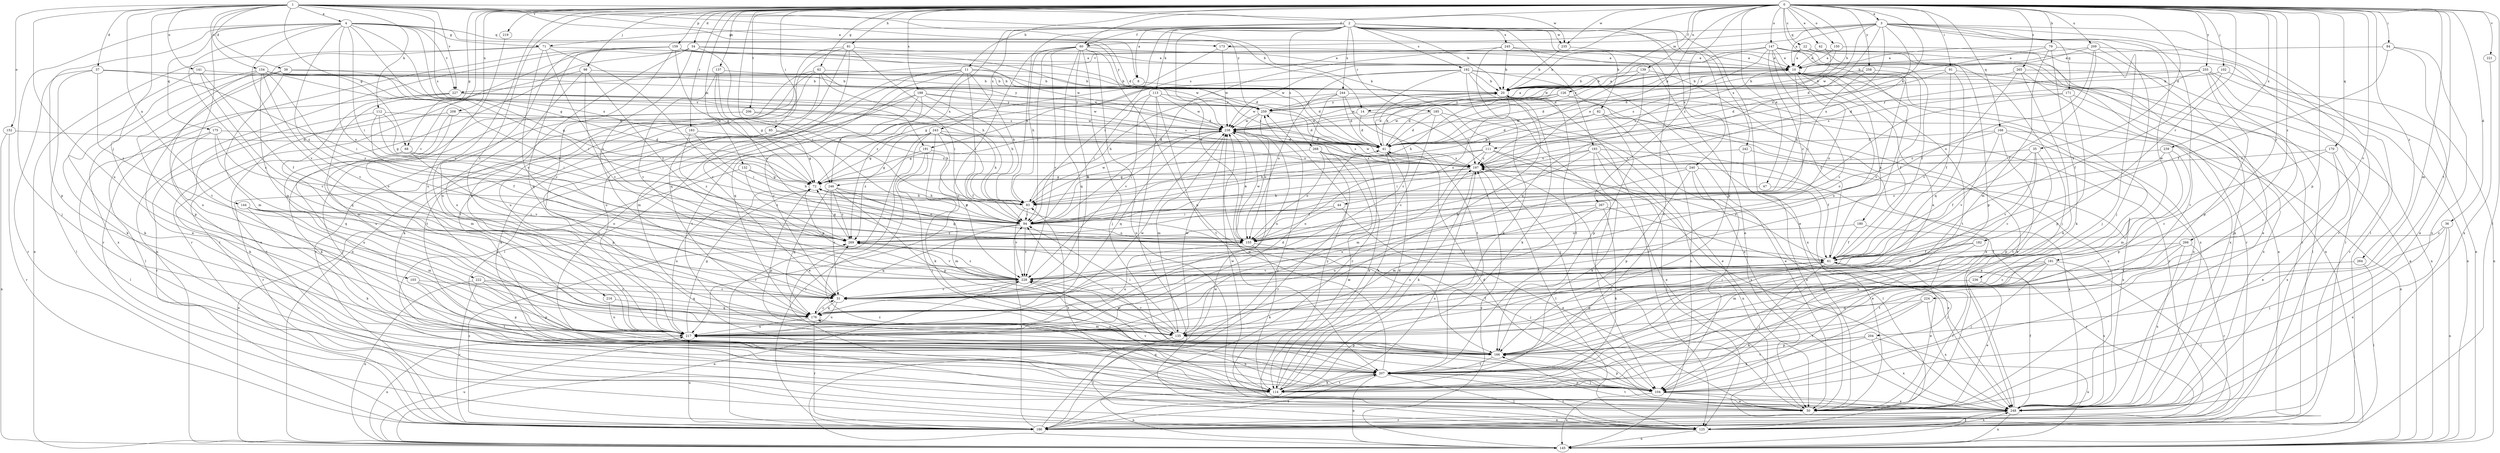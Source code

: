 strict digraph  {
0;
1;
2;
3;
4;
8;
10;
11;
14;
20;
22;
31;
34;
35;
36;
37;
39;
41;
42;
44;
47;
50;
60;
61;
62;
68;
71;
72;
79;
81;
82;
83;
84;
85;
91;
94;
98;
102;
103;
104;
111;
112;
113;
114;
125;
126;
132;
135;
137;
139;
141;
144;
145;
147;
150;
152;
154;
155;
159;
166;
168;
170;
171;
173;
175;
176;
180;
181;
182;
183;
185;
186;
188;
191;
192;
193;
197;
204;
206;
207;
208;
209;
216;
217;
219;
221;
222;
224;
227;
228;
235;
236;
238;
239;
240;
242;
243;
244;
245;
246;
248;
255;
258;
259;
264;
265;
266;
267;
268;
269;
0 -> 3  [label=a];
0 -> 11  [label=b];
0 -> 14  [label=b];
0 -> 22  [label=c];
0 -> 31  [label=c];
0 -> 34  [label=d];
0 -> 35  [label=d];
0 -> 36  [label=d];
0 -> 42  [label=e];
0 -> 44  [label=e];
0 -> 47  [label=e];
0 -> 60  [label=f];
0 -> 62  [label=g];
0 -> 68  [label=g];
0 -> 79  [label=h];
0 -> 81  [label=h];
0 -> 84  [label=i];
0 -> 85  [label=i];
0 -> 91  [label=i];
0 -> 94  [label=i];
0 -> 98  [label=j];
0 -> 102  [label=j];
0 -> 111  [label=k];
0 -> 125  [label=l];
0 -> 126  [label=m];
0 -> 132  [label=m];
0 -> 135  [label=m];
0 -> 137  [label=n];
0 -> 139  [label=n];
0 -> 147  [label=o];
0 -> 150  [label=o];
0 -> 159  [label=p];
0 -> 166  [label=p];
0 -> 168  [label=q];
0 -> 170  [label=q];
0 -> 180  [label=r];
0 -> 181  [label=r];
0 -> 182  [label=r];
0 -> 183  [label=r];
0 -> 188  [label=s];
0 -> 191  [label=s];
0 -> 204  [label=t];
0 -> 206  [label=t];
0 -> 208  [label=u];
0 -> 209  [label=u];
0 -> 216  [label=u];
0 -> 219  [label=v];
0 -> 221  [label=v];
0 -> 222  [label=v];
0 -> 224  [label=v];
0 -> 235  [label=w];
0 -> 239  [label=x];
0 -> 255  [label=y];
0 -> 258  [label=y];
0 -> 264  [label=z];
0 -> 265  [label=z];
0 -> 266  [label=z];
0 -> 267  [label=z];
1 -> 4  [label=a];
1 -> 8  [label=a];
1 -> 14  [label=b];
1 -> 37  [label=d];
1 -> 39  [label=d];
1 -> 41  [label=d];
1 -> 68  [label=g];
1 -> 103  [label=j];
1 -> 111  [label=k];
1 -> 112  [label=k];
1 -> 141  [label=n];
1 -> 144  [label=n];
1 -> 152  [label=o];
1 -> 154  [label=o];
1 -> 191  [label=s];
1 -> 207  [label=t];
1 -> 217  [label=u];
1 -> 227  [label=v];
1 -> 235  [label=w];
1 -> 259  [label=y];
2 -> 8  [label=a];
2 -> 20  [label=b];
2 -> 50  [label=e];
2 -> 60  [label=f];
2 -> 71  [label=g];
2 -> 82  [label=h];
2 -> 83  [label=h];
2 -> 94  [label=i];
2 -> 113  [label=k];
2 -> 155  [label=o];
2 -> 166  [label=p];
2 -> 185  [label=r];
2 -> 192  [label=s];
2 -> 193  [label=s];
2 -> 235  [label=w];
2 -> 240  [label=x];
2 -> 242  [label=x];
2 -> 243  [label=x];
2 -> 244  [label=x];
2 -> 245  [label=x];
2 -> 246  [label=x];
2 -> 268  [label=z];
3 -> 10  [label=a];
3 -> 41  [label=d];
3 -> 60  [label=f];
3 -> 104  [label=j];
3 -> 125  [label=l];
3 -> 171  [label=q];
3 -> 173  [label=q];
3 -> 186  [label=r];
3 -> 197  [label=s];
3 -> 207  [label=t];
3 -> 227  [label=v];
3 -> 236  [label=w];
3 -> 238  [label=w];
3 -> 246  [label=x];
4 -> 31  [label=c];
4 -> 71  [label=g];
4 -> 72  [label=g];
4 -> 94  [label=i];
4 -> 104  [label=j];
4 -> 155  [label=o];
4 -> 166  [label=p];
4 -> 173  [label=q];
4 -> 175  [label=q];
4 -> 197  [label=s];
4 -> 227  [label=v];
4 -> 228  [label=v];
4 -> 246  [label=x];
4 -> 259  [label=y];
4 -> 269  [label=z];
8 -> 41  [label=d];
8 -> 135  [label=m];
10 -> 20  [label=b];
10 -> 83  [label=h];
10 -> 155  [label=o];
10 -> 197  [label=s];
10 -> 207  [label=t];
10 -> 248  [label=x];
11 -> 20  [label=b];
11 -> 83  [label=h];
11 -> 94  [label=i];
11 -> 125  [label=l];
11 -> 176  [label=q];
11 -> 197  [label=s];
11 -> 207  [label=t];
11 -> 217  [label=u];
14 -> 41  [label=d];
14 -> 104  [label=j];
14 -> 238  [label=w];
20 -> 10  [label=a];
20 -> 41  [label=d];
20 -> 114  [label=k];
20 -> 155  [label=o];
20 -> 207  [label=t];
20 -> 238  [label=w];
20 -> 248  [label=x];
20 -> 259  [label=y];
22 -> 10  [label=a];
22 -> 166  [label=p];
22 -> 186  [label=r];
22 -> 238  [label=w];
31 -> 176  [label=q];
31 -> 217  [label=u];
31 -> 228  [label=v];
34 -> 10  [label=a];
34 -> 31  [label=c];
34 -> 94  [label=i];
34 -> 125  [label=l];
34 -> 186  [label=r];
34 -> 217  [label=u];
34 -> 238  [label=w];
35 -> 31  [label=c];
35 -> 61  [label=f];
35 -> 166  [label=p];
35 -> 197  [label=s];
35 -> 228  [label=v];
36 -> 104  [label=j];
36 -> 145  [label=n];
36 -> 248  [label=x];
36 -> 269  [label=z];
37 -> 20  [label=b];
37 -> 94  [label=i];
37 -> 125  [label=l];
37 -> 186  [label=r];
37 -> 259  [label=y];
37 -> 269  [label=z];
39 -> 20  [label=b];
39 -> 72  [label=g];
39 -> 135  [label=m];
39 -> 217  [label=u];
39 -> 248  [label=x];
41 -> 20  [label=b];
41 -> 114  [label=k];
41 -> 197  [label=s];
42 -> 10  [label=a];
42 -> 238  [label=w];
42 -> 248  [label=x];
44 -> 50  [label=e];
44 -> 94  [label=i];
44 -> 155  [label=o];
47 -> 50  [label=e];
47 -> 83  [label=h];
50 -> 61  [label=f];
50 -> 166  [label=p];
50 -> 197  [label=s];
50 -> 207  [label=t];
60 -> 10  [label=a];
60 -> 31  [label=c];
60 -> 83  [label=h];
60 -> 94  [label=i];
60 -> 104  [label=j];
60 -> 166  [label=p];
60 -> 176  [label=q];
60 -> 217  [label=u];
60 -> 228  [label=v];
60 -> 248  [label=x];
61 -> 10  [label=a];
61 -> 31  [label=c];
61 -> 50  [label=e];
61 -> 72  [label=g];
61 -> 104  [label=j];
61 -> 166  [label=p];
61 -> 197  [label=s];
61 -> 228  [label=v];
62 -> 20  [label=b];
62 -> 94  [label=i];
62 -> 114  [label=k];
62 -> 186  [label=r];
62 -> 207  [label=t];
62 -> 217  [label=u];
62 -> 238  [label=w];
68 -> 197  [label=s];
68 -> 217  [label=u];
68 -> 228  [label=v];
71 -> 10  [label=a];
71 -> 50  [label=e];
71 -> 94  [label=i];
71 -> 145  [label=n];
71 -> 228  [label=v];
71 -> 269  [label=z];
72 -> 83  [label=h];
72 -> 155  [label=o];
72 -> 166  [label=p];
72 -> 217  [label=u];
79 -> 10  [label=a];
79 -> 41  [label=d];
79 -> 104  [label=j];
79 -> 114  [label=k];
79 -> 135  [label=m];
81 -> 10  [label=a];
81 -> 31  [label=c];
81 -> 83  [label=h];
81 -> 145  [label=n];
81 -> 176  [label=q];
81 -> 207  [label=t];
82 -> 41  [label=d];
82 -> 50  [label=e];
82 -> 166  [label=p];
82 -> 238  [label=w];
82 -> 248  [label=x];
83 -> 94  [label=i];
83 -> 228  [label=v];
83 -> 238  [label=w];
84 -> 10  [label=a];
84 -> 50  [label=e];
84 -> 61  [label=f];
84 -> 248  [label=x];
85 -> 41  [label=d];
85 -> 72  [label=g];
85 -> 166  [label=p];
85 -> 186  [label=r];
91 -> 20  [label=b];
91 -> 41  [label=d];
91 -> 61  [label=f];
91 -> 125  [label=l];
91 -> 176  [label=q];
94 -> 72  [label=g];
94 -> 155  [label=o];
94 -> 176  [label=q];
94 -> 228  [label=v];
94 -> 269  [label=z];
98 -> 20  [label=b];
98 -> 217  [label=u];
98 -> 228  [label=v];
98 -> 248  [label=x];
98 -> 269  [label=z];
102 -> 20  [label=b];
102 -> 61  [label=f];
102 -> 145  [label=n];
103 -> 31  [label=c];
103 -> 166  [label=p];
103 -> 207  [label=t];
104 -> 50  [label=e];
104 -> 145  [label=n];
104 -> 166  [label=p];
104 -> 217  [label=u];
104 -> 228  [label=v];
104 -> 248  [label=x];
104 -> 269  [label=z];
111 -> 50  [label=e];
111 -> 83  [label=h];
111 -> 94  [label=i];
111 -> 135  [label=m];
111 -> 197  [label=s];
111 -> 248  [label=x];
112 -> 61  [label=f];
112 -> 72  [label=g];
112 -> 94  [label=i];
112 -> 114  [label=k];
112 -> 238  [label=w];
113 -> 94  [label=i];
113 -> 125  [label=l];
113 -> 207  [label=t];
113 -> 228  [label=v];
113 -> 238  [label=w];
113 -> 259  [label=y];
114 -> 41  [label=d];
114 -> 145  [label=n];
114 -> 176  [label=q];
114 -> 197  [label=s];
114 -> 207  [label=t];
114 -> 238  [label=w];
125 -> 10  [label=a];
125 -> 145  [label=n];
125 -> 207  [label=t];
125 -> 248  [label=x];
126 -> 41  [label=d];
126 -> 83  [label=h];
126 -> 186  [label=r];
126 -> 238  [label=w];
126 -> 248  [label=x];
126 -> 259  [label=y];
132 -> 72  [label=g];
132 -> 83  [label=h];
132 -> 145  [label=n];
132 -> 269  [label=z];
135 -> 10  [label=a];
135 -> 20  [label=b];
135 -> 94  [label=i];
135 -> 125  [label=l];
135 -> 228  [label=v];
135 -> 238  [label=w];
137 -> 20  [label=b];
137 -> 72  [label=g];
137 -> 155  [label=o];
137 -> 228  [label=v];
139 -> 20  [label=b];
139 -> 61  [label=f];
139 -> 83  [label=h];
139 -> 176  [label=q];
141 -> 20  [label=b];
141 -> 31  [label=c];
141 -> 61  [label=f];
141 -> 114  [label=k];
144 -> 94  [label=i];
144 -> 114  [label=k];
144 -> 135  [label=m];
144 -> 155  [label=o];
145 -> 10  [label=a];
145 -> 197  [label=s];
145 -> 217  [label=u];
145 -> 238  [label=w];
147 -> 10  [label=a];
147 -> 20  [label=b];
147 -> 31  [label=c];
147 -> 41  [label=d];
147 -> 61  [label=f];
147 -> 104  [label=j];
147 -> 145  [label=n];
147 -> 186  [label=r];
147 -> 197  [label=s];
147 -> 217  [label=u];
147 -> 269  [label=z];
150 -> 10  [label=a];
150 -> 125  [label=l];
150 -> 259  [label=y];
152 -> 41  [label=d];
152 -> 145  [label=n];
152 -> 186  [label=r];
154 -> 20  [label=b];
154 -> 94  [label=i];
154 -> 114  [label=k];
154 -> 155  [label=o];
154 -> 166  [label=p];
154 -> 176  [label=q];
154 -> 197  [label=s];
154 -> 228  [label=v];
154 -> 269  [label=z];
155 -> 104  [label=j];
155 -> 114  [label=k];
155 -> 217  [label=u];
155 -> 238  [label=w];
159 -> 10  [label=a];
159 -> 31  [label=c];
159 -> 41  [label=d];
159 -> 72  [label=g];
159 -> 145  [label=n];
159 -> 176  [label=q];
159 -> 186  [label=r];
159 -> 217  [label=u];
159 -> 238  [label=w];
166 -> 31  [label=c];
166 -> 94  [label=i];
166 -> 207  [label=t];
168 -> 41  [label=d];
168 -> 50  [label=e];
168 -> 145  [label=n];
168 -> 155  [label=o];
168 -> 207  [label=t];
168 -> 228  [label=v];
170 -> 31  [label=c];
170 -> 50  [label=e];
170 -> 197  [label=s];
170 -> 248  [label=x];
171 -> 94  [label=i];
171 -> 166  [label=p];
171 -> 248  [label=x];
171 -> 259  [label=y];
173 -> 10  [label=a];
173 -> 238  [label=w];
173 -> 269  [label=z];
175 -> 41  [label=d];
175 -> 125  [label=l];
175 -> 155  [label=o];
175 -> 176  [label=q];
175 -> 207  [label=t];
176 -> 31  [label=c];
176 -> 135  [label=m];
176 -> 186  [label=r];
176 -> 217  [label=u];
180 -> 61  [label=f];
180 -> 155  [label=o];
180 -> 186  [label=r];
181 -> 31  [label=c];
181 -> 104  [label=j];
181 -> 125  [label=l];
181 -> 135  [label=m];
181 -> 176  [label=q];
181 -> 228  [label=v];
181 -> 248  [label=x];
182 -> 61  [label=f];
182 -> 104  [label=j];
182 -> 228  [label=v];
183 -> 41  [label=d];
183 -> 94  [label=i];
183 -> 269  [label=z];
185 -> 31  [label=c];
185 -> 41  [label=d];
185 -> 50  [label=e];
185 -> 197  [label=s];
185 -> 238  [label=w];
186 -> 94  [label=i];
186 -> 197  [label=s];
186 -> 207  [label=t];
186 -> 217  [label=u];
186 -> 248  [label=x];
186 -> 259  [label=y];
186 -> 269  [label=z];
188 -> 31  [label=c];
188 -> 50  [label=e];
188 -> 83  [label=h];
188 -> 114  [label=k];
188 -> 207  [label=t];
188 -> 238  [label=w];
188 -> 259  [label=y];
191 -> 72  [label=g];
191 -> 104  [label=j];
191 -> 186  [label=r];
191 -> 197  [label=s];
192 -> 20  [label=b];
192 -> 31  [label=c];
192 -> 72  [label=g];
192 -> 114  [label=k];
192 -> 125  [label=l];
192 -> 145  [label=n];
192 -> 155  [label=o];
192 -> 248  [label=x];
193 -> 61  [label=f];
193 -> 94  [label=i];
193 -> 114  [label=k];
193 -> 125  [label=l];
193 -> 145  [label=n];
193 -> 155  [label=o];
193 -> 197  [label=s];
197 -> 72  [label=g];
197 -> 94  [label=i];
197 -> 114  [label=k];
197 -> 125  [label=l];
197 -> 238  [label=w];
204 -> 114  [label=k];
204 -> 145  [label=n];
204 -> 166  [label=p];
204 -> 207  [label=t];
204 -> 248  [label=x];
206 -> 83  [label=h];
206 -> 104  [label=j];
206 -> 114  [label=k];
206 -> 238  [label=w];
207 -> 104  [label=j];
207 -> 114  [label=k];
207 -> 125  [label=l];
207 -> 145  [label=n];
207 -> 238  [label=w];
208 -> 135  [label=m];
208 -> 186  [label=r];
208 -> 217  [label=u];
208 -> 238  [label=w];
209 -> 10  [label=a];
209 -> 20  [label=b];
209 -> 50  [label=e];
209 -> 61  [label=f];
209 -> 145  [label=n];
209 -> 155  [label=o];
216 -> 176  [label=q];
216 -> 217  [label=u];
217 -> 41  [label=d];
217 -> 61  [label=f];
217 -> 72  [label=g];
217 -> 145  [label=n];
217 -> 166  [label=p];
217 -> 238  [label=w];
219 -> 217  [label=u];
221 -> 248  [label=x];
222 -> 31  [label=c];
222 -> 145  [label=n];
222 -> 166  [label=p];
222 -> 176  [label=q];
222 -> 186  [label=r];
224 -> 114  [label=k];
224 -> 176  [label=q];
224 -> 207  [label=t];
224 -> 248  [label=x];
227 -> 41  [label=d];
227 -> 125  [label=l];
227 -> 135  [label=m];
227 -> 176  [label=q];
227 -> 197  [label=s];
227 -> 259  [label=y];
228 -> 31  [label=c];
228 -> 61  [label=f];
228 -> 72  [label=g];
228 -> 135  [label=m];
228 -> 145  [label=n];
228 -> 269  [label=z];
235 -> 20  [label=b];
235 -> 207  [label=t];
236 -> 31  [label=c];
236 -> 50  [label=e];
238 -> 41  [label=d];
238 -> 72  [label=g];
238 -> 94  [label=i];
238 -> 135  [label=m];
238 -> 155  [label=o];
238 -> 176  [label=q];
238 -> 197  [label=s];
239 -> 135  [label=m];
239 -> 166  [label=p];
239 -> 197  [label=s];
239 -> 269  [label=z];
240 -> 72  [label=g];
240 -> 104  [label=j];
240 -> 125  [label=l];
240 -> 166  [label=p];
240 -> 217  [label=u];
240 -> 248  [label=x];
242 -> 50  [label=e];
242 -> 197  [label=s];
242 -> 248  [label=x];
243 -> 41  [label=d];
243 -> 50  [label=e];
243 -> 61  [label=f];
243 -> 72  [label=g];
243 -> 83  [label=h];
243 -> 114  [label=k];
243 -> 186  [label=r];
243 -> 228  [label=v];
243 -> 269  [label=z];
244 -> 41  [label=d];
244 -> 83  [label=h];
244 -> 186  [label=r];
244 -> 207  [label=t];
244 -> 248  [label=x];
244 -> 259  [label=y];
245 -> 10  [label=a];
245 -> 20  [label=b];
245 -> 50  [label=e];
245 -> 94  [label=i];
245 -> 104  [label=j];
246 -> 31  [label=c];
246 -> 83  [label=h];
246 -> 135  [label=m];
246 -> 166  [label=p];
246 -> 176  [label=q];
246 -> 269  [label=z];
248 -> 20  [label=b];
248 -> 41  [label=d];
248 -> 61  [label=f];
248 -> 83  [label=h];
248 -> 125  [label=l];
248 -> 145  [label=n];
248 -> 186  [label=r];
248 -> 259  [label=y];
255 -> 20  [label=b];
255 -> 41  [label=d];
255 -> 104  [label=j];
255 -> 145  [label=n];
255 -> 166  [label=p];
255 -> 186  [label=r];
255 -> 197  [label=s];
258 -> 20  [label=b];
258 -> 41  [label=d];
258 -> 61  [label=f];
258 -> 94  [label=i];
258 -> 228  [label=v];
259 -> 10  [label=a];
259 -> 41  [label=d];
259 -> 155  [label=o];
259 -> 217  [label=u];
259 -> 238  [label=w];
264 -> 125  [label=l];
264 -> 228  [label=v];
265 -> 20  [label=b];
265 -> 114  [label=k];
265 -> 145  [label=n];
265 -> 228  [label=v];
265 -> 248  [label=x];
266 -> 61  [label=f];
266 -> 186  [label=r];
266 -> 207  [label=t];
266 -> 217  [label=u];
266 -> 248  [label=x];
267 -> 94  [label=i];
267 -> 114  [label=k];
267 -> 135  [label=m];
267 -> 217  [label=u];
267 -> 248  [label=x];
268 -> 50  [label=e];
268 -> 83  [label=h];
268 -> 114  [label=k];
268 -> 155  [label=o];
268 -> 186  [label=r];
268 -> 197  [label=s];
269 -> 61  [label=f];
269 -> 72  [label=g];
269 -> 228  [label=v];
}
